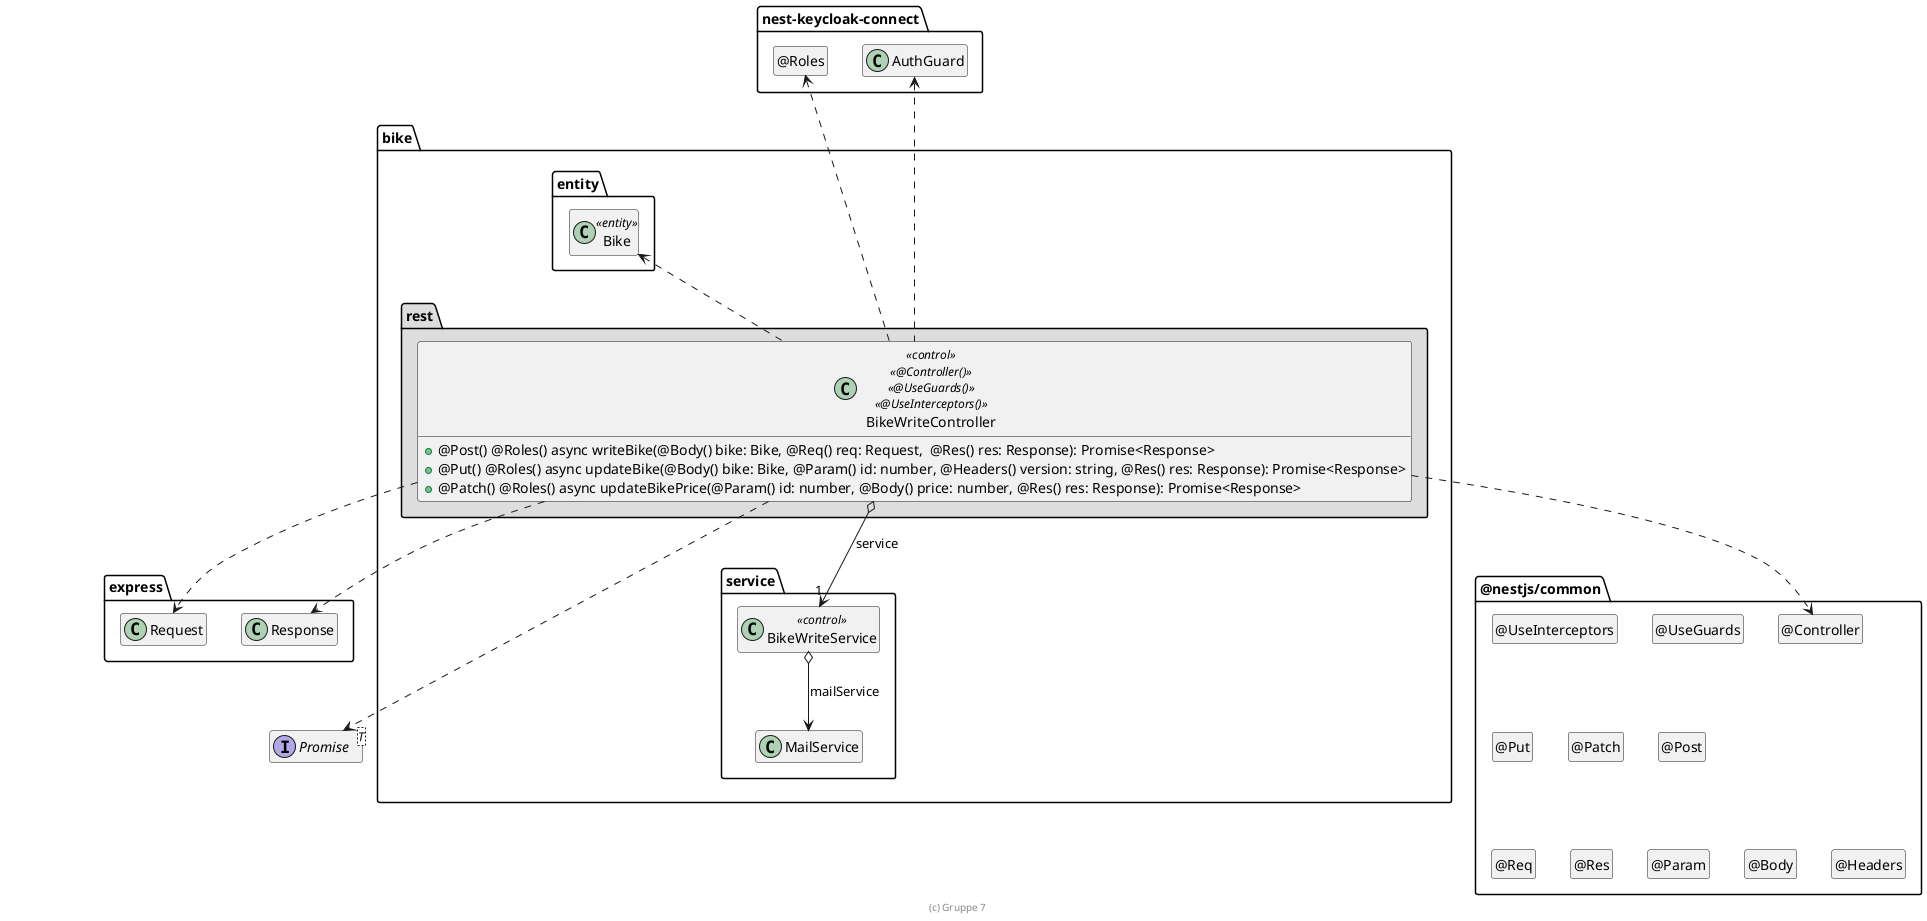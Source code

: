 ' Copyright (C) 2019 - present Juergen Zimmermann, Hochschule Karlsruhe
'
' This program is free software: you can redistribute it and/or modify
' it under the terms of the GNU General Public License as published by
' the Free Software Foundation, either version 3 of the License, or
' (at your option) any later version.
'
' This program is distributed in the hope that it will be useful,
' but WITHOUT ANY WARRANTY; without even the implied warranty of
' MERCHANTABILITY or FITNESS FOR A PARTICULAR PURPOSE.  See the
' GNU General Public License for more details.
'
' You should have received a copy of the GNU General Public License
' along with this program.  If not, see <https://www.gnu.org/licenses/>.

' Preview durch <Alt>d

@startuml Controller-Klasse

interface Promise<T>

package @nestjs/common {
  class "@Controller" as Controller
  hide Controller circle

  class "@UseGuards" as UseGuards
  hide UseGuards circle

  class "@UseInterceptors" as UseInterceptors
  hide UseInterceptors circle

  class "@Post" as Post
  hide Post circle

  class "@Put" as Put
  hide Put circle

  class "@Patch" as Patch
  hide Patch circle

  class "@Req" as Req
  hide Req circle

  class "@Res" as Res
  hide Res circle

  class "@Param" as Param
  hide Param circle

  class "@Body" as Body
  hide Body circle

  class "@Headers" as Headers
  hide Headers circle

  UseInterceptors .[hidden].> Post
  UseInterceptors .[hidden].> Put
  UseInterceptors .[hidden].> Patch

  Post .[hidden].> Req
  Post .[hidden].> Res
  Post .[hidden].> Param
  Post .[hidden].> Body
  Post .[hidden].> Headers
}

package nest-keycloak-connect {
  class AuthGuard

  class "@Roles" as Roles
  hide Roles circle
}

package express {
  class Request
  class Response

  Response .right[hidden].> Controller
}

package bike {
  package entity #FFFFFF {
    class Bike <<entity>>

    Bike .[hidden].> Promise
    Bike .[hidden].> Request
  }

  package service {
    class BikeWriteService << control >>
    class MailService
  }

  package rest #DDDDDD {
    class BikeWriteController << control >> << @Controller() >> << @UseGuards() >> << @UseInterceptors() >> {
      + @Post() @Roles() async writeBike(@Body() bike: Bike, @Req() req: Request,  @Res() res: Response): Promise<Response>
      + @Put() @Roles() async updateBike(@Body() bike: Bike, @Param() id: number, @Headers() version: string, @Res() res: Response): Promise<Response>
      + @Patch() @Roles() async updateBikePrice(@Param() id: number, @Body() price: number, @Res() res: Response): Promise<Response>
    }

    BikeWriteController o--> "1" BikeWriteService : service
    BikeWriteController ..up> Bike

    BikeWriteController ..> Controller

    BikeWriteController .up.> AuthGuard
    BikeWriteController .up.> Roles

    BikeWriteController ..> Request
    BikeWriteController ..> Response
    BikeWriteController ..> Promise

    Bike .up[hidden].> Roles
    BikeWriteService o--> MailService : mailService
    BikeWriteService .[hidden].> Promise
  }
}

hide empty members

footer (c) Gruppe 7

@enduml
